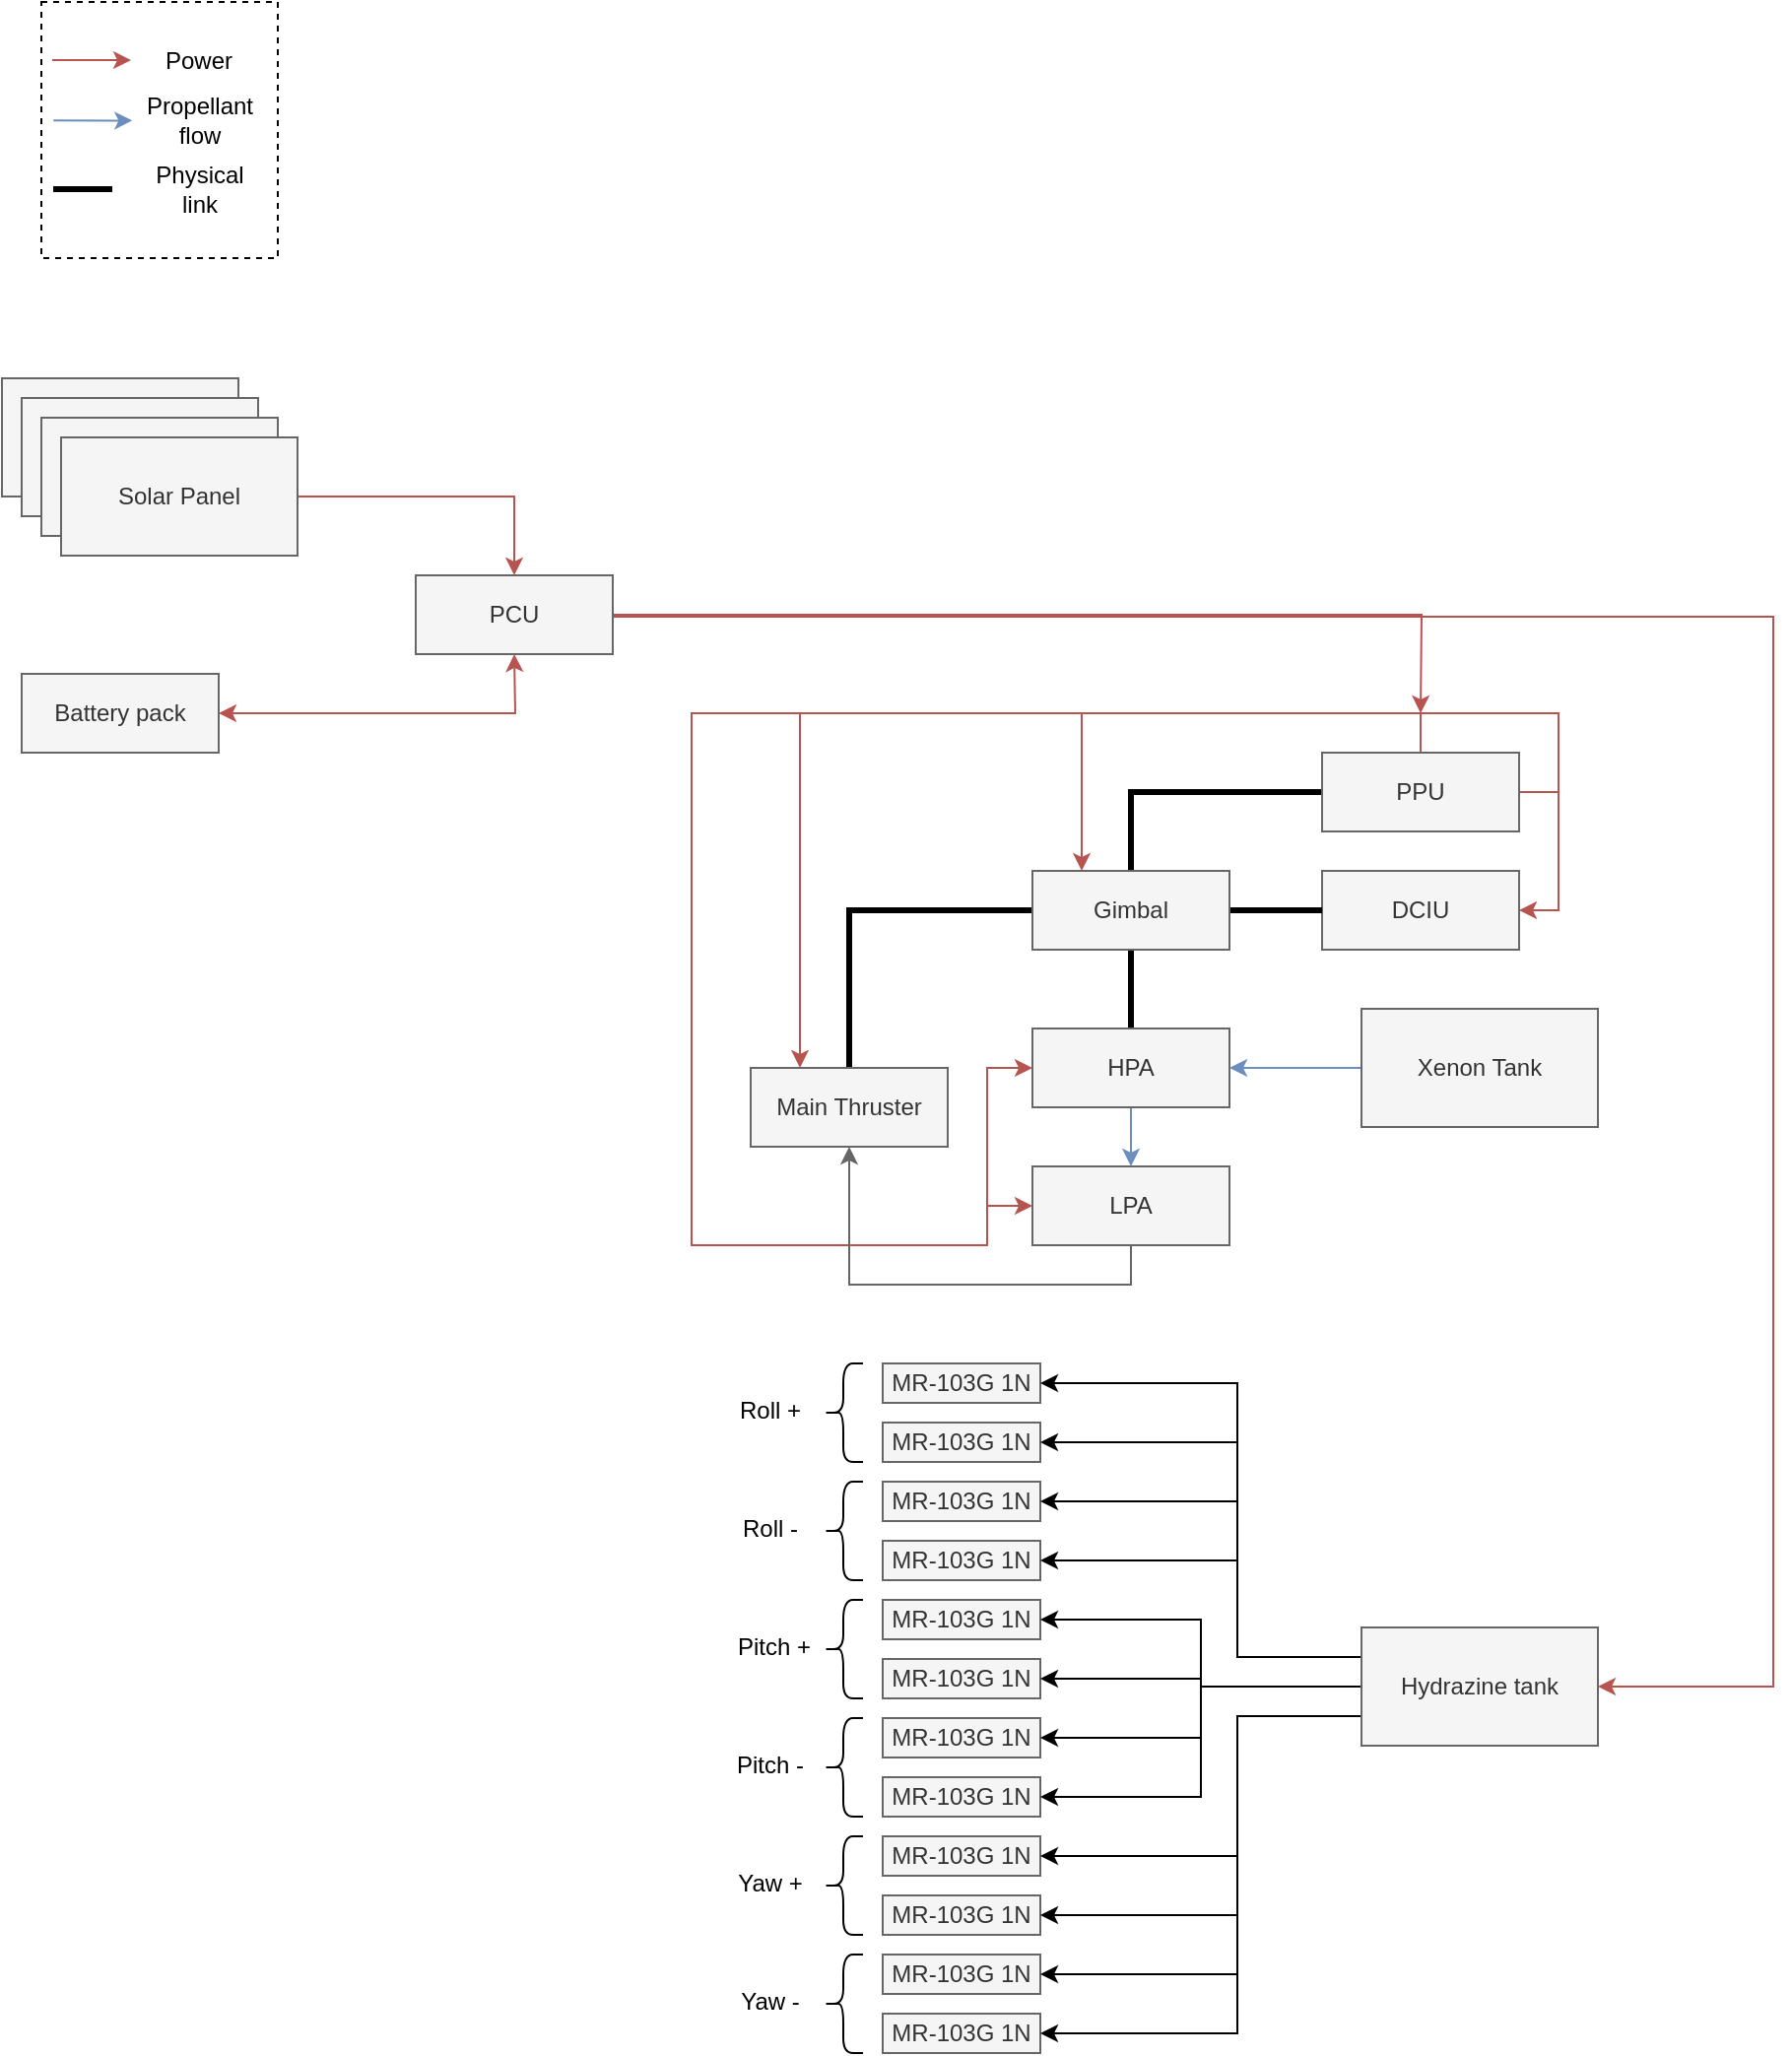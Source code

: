 <mxfile version="12.1.9" type="device" pages="1"><diagram id="CLTs23r_zzEIyEjH3qEP" name="Page-1"><mxGraphModel dx="2114" dy="1936" grid="1" gridSize="10" guides="1" tooltips="1" connect="1" arrows="1" fold="1" page="1" pageScale="1" pageWidth="827" pageHeight="1169" math="0" shadow="0"><root><mxCell id="0"/><mxCell id="1" parent="0"/><mxCell id="2UckZvZebi6hbQ-vAmGl-13" style="edgeStyle=orthogonalEdgeStyle;rounded=0;orthogonalLoop=1;jettySize=auto;html=1;exitX=0.5;exitY=0;exitDx=0;exitDy=0;entryX=0;entryY=0.5;entryDx=0;entryDy=0;endArrow=none;endFill=0;strokeWidth=3;" edge="1" parent="1" source="2UckZvZebi6hbQ-vAmGl-1" target="2UckZvZebi6hbQ-vAmGl-7"><mxGeometry relative="1" as="geometry"/></mxCell><mxCell id="2UckZvZebi6hbQ-vAmGl-1" value="Main Thruster" style="rounded=0;whiteSpace=wrap;html=1;fillColor=#f5f5f5;strokeColor=#666666;fontColor=#333333;" vertex="1" parent="1"><mxGeometry x="180" y="180" width="100" height="40" as="geometry"/></mxCell><mxCell id="2UckZvZebi6hbQ-vAmGl-18" style="edgeStyle=orthogonalEdgeStyle;rounded=0;orthogonalLoop=1;jettySize=auto;html=1;exitX=0;exitY=0.5;exitDx=0;exitDy=0;entryX=0.5;entryY=0;entryDx=0;entryDy=0;endArrow=none;endFill=0;strokeWidth=3;" edge="1" parent="1" source="2UckZvZebi6hbQ-vAmGl-3" target="2UckZvZebi6hbQ-vAmGl-7"><mxGeometry relative="1" as="geometry"/></mxCell><mxCell id="2UckZvZebi6hbQ-vAmGl-21" style="edgeStyle=orthogonalEdgeStyle;rounded=0;orthogonalLoop=1;jettySize=auto;html=1;exitX=1;exitY=0.5;exitDx=0;exitDy=0;entryX=1;entryY=0.5;entryDx=0;entryDy=0;startArrow=none;startFill=0;endArrow=classic;endFill=1;strokeWidth=1;fillColor=#f8cecc;strokeColor=#b85450;" edge="1" parent="1" source="2UckZvZebi6hbQ-vAmGl-3" target="2UckZvZebi6hbQ-vAmGl-4"><mxGeometry relative="1" as="geometry"/></mxCell><mxCell id="2UckZvZebi6hbQ-vAmGl-22" style="edgeStyle=orthogonalEdgeStyle;rounded=0;orthogonalLoop=1;jettySize=auto;html=1;exitX=1;exitY=0.5;exitDx=0;exitDy=0;startArrow=none;startFill=0;endArrow=classic;endFill=1;strokeWidth=1;entryX=0.25;entryY=0;entryDx=0;entryDy=0;fillColor=#f8cecc;strokeColor=#b85450;" edge="1" parent="1" source="2UckZvZebi6hbQ-vAmGl-3" target="2UckZvZebi6hbQ-vAmGl-7"><mxGeometry relative="1" as="geometry"><mxPoint x="348" y="70" as="targetPoint"/><Array as="points"><mxPoint x="590" y="40"/><mxPoint x="590"/><mxPoint x="348"/></Array></mxGeometry></mxCell><mxCell id="2UckZvZebi6hbQ-vAmGl-23" style="edgeStyle=orthogonalEdgeStyle;rounded=0;orthogonalLoop=1;jettySize=auto;html=1;exitX=0.5;exitY=0;exitDx=0;exitDy=0;entryX=0.25;entryY=0;entryDx=0;entryDy=0;startArrow=none;startFill=0;endArrow=classic;endFill=1;strokeWidth=1;fillColor=#f8cecc;strokeColor=#b85450;" edge="1" parent="1" source="2UckZvZebi6hbQ-vAmGl-3" target="2UckZvZebi6hbQ-vAmGl-1"><mxGeometry relative="1" as="geometry"/></mxCell><mxCell id="2UckZvZebi6hbQ-vAmGl-24" style="edgeStyle=orthogonalEdgeStyle;rounded=0;orthogonalLoop=1;jettySize=auto;html=1;exitX=0.5;exitY=0;exitDx=0;exitDy=0;entryX=0;entryY=0.5;entryDx=0;entryDy=0;startArrow=none;startFill=0;endArrow=classic;endFill=1;strokeWidth=1;fillColor=#f8cecc;strokeColor=#b85450;" edge="1" parent="1" source="2UckZvZebi6hbQ-vAmGl-3" target="2UckZvZebi6hbQ-vAmGl-5"><mxGeometry relative="1" as="geometry"><Array as="points"><mxPoint x="520"/><mxPoint x="150"/><mxPoint x="150" y="270"/><mxPoint x="300" y="270"/><mxPoint x="300" y="250"/></Array></mxGeometry></mxCell><mxCell id="2UckZvZebi6hbQ-vAmGl-26" style="edgeStyle=orthogonalEdgeStyle;rounded=0;orthogonalLoop=1;jettySize=auto;html=1;exitX=0.5;exitY=0;exitDx=0;exitDy=0;entryX=0;entryY=0.5;entryDx=0;entryDy=0;startArrow=none;startFill=0;endArrow=classic;endFill=1;strokeWidth=1;fillColor=#f8cecc;strokeColor=#b85450;" edge="1" parent="1" source="2UckZvZebi6hbQ-vAmGl-3" target="2UckZvZebi6hbQ-vAmGl-6"><mxGeometry relative="1" as="geometry"><Array as="points"><mxPoint x="520"/><mxPoint x="150"/><mxPoint x="150" y="270"/><mxPoint x="300" y="270"/><mxPoint x="300" y="180"/></Array></mxGeometry></mxCell><mxCell id="2UckZvZebi6hbQ-vAmGl-3" value="PPU" style="rounded=0;whiteSpace=wrap;html=1;fillColor=#f5f5f5;strokeColor=#666666;fontColor=#333333;" vertex="1" parent="1"><mxGeometry x="470" y="20" width="100" height="40" as="geometry"/></mxCell><mxCell id="2UckZvZebi6hbQ-vAmGl-4" value="DCIU" style="rounded=0;whiteSpace=wrap;html=1;fillColor=#f5f5f5;strokeColor=#666666;fontColor=#333333;" vertex="1" parent="1"><mxGeometry x="470" y="80" width="100" height="40" as="geometry"/></mxCell><mxCell id="2UckZvZebi6hbQ-vAmGl-28" style="edgeStyle=orthogonalEdgeStyle;rounded=0;orthogonalLoop=1;jettySize=auto;html=1;exitX=0.5;exitY=1;exitDx=0;exitDy=0;entryX=0.5;entryY=1;entryDx=0;entryDy=0;startArrow=none;startFill=0;endArrow=classic;endFill=1;strokeWidth=1;fillColor=#f5f5f5;strokeColor=#666666;" edge="1" parent="1" source="2UckZvZebi6hbQ-vAmGl-5" target="2UckZvZebi6hbQ-vAmGl-1"><mxGeometry relative="1" as="geometry"/></mxCell><mxCell id="2UckZvZebi6hbQ-vAmGl-5" value="LPA" style="rounded=0;whiteSpace=wrap;html=1;fillColor=#f5f5f5;strokeColor=#666666;fontColor=#333333;" vertex="1" parent="1"><mxGeometry x="323" y="230" width="100" height="40" as="geometry"/></mxCell><mxCell id="2UckZvZebi6hbQ-vAmGl-15" style="edgeStyle=orthogonalEdgeStyle;rounded=0;orthogonalLoop=1;jettySize=auto;html=1;exitX=0.5;exitY=0;exitDx=0;exitDy=0;endArrow=none;endFill=0;strokeWidth=3;" edge="1" parent="1" source="2UckZvZebi6hbQ-vAmGl-6" target="2UckZvZebi6hbQ-vAmGl-7"><mxGeometry relative="1" as="geometry"/></mxCell><mxCell id="2UckZvZebi6hbQ-vAmGl-27" style="edgeStyle=orthogonalEdgeStyle;rounded=0;orthogonalLoop=1;jettySize=auto;html=1;exitX=0.5;exitY=1;exitDx=0;exitDy=0;entryX=0.5;entryY=0;entryDx=0;entryDy=0;startArrow=none;startFill=0;endArrow=classic;endFill=1;strokeWidth=1;fillColor=#dae8fc;strokeColor=#6c8ebf;" edge="1" parent="1" source="2UckZvZebi6hbQ-vAmGl-6" target="2UckZvZebi6hbQ-vAmGl-5"><mxGeometry relative="1" as="geometry"/></mxCell><mxCell id="2UckZvZebi6hbQ-vAmGl-6" value="HPA" style="rounded=0;whiteSpace=wrap;html=1;fillColor=#f5f5f5;strokeColor=#666666;fontColor=#333333;" vertex="1" parent="1"><mxGeometry x="323" y="160" width="100" height="40" as="geometry"/></mxCell><mxCell id="2UckZvZebi6hbQ-vAmGl-17" style="edgeStyle=orthogonalEdgeStyle;rounded=0;orthogonalLoop=1;jettySize=auto;html=1;exitX=1;exitY=0.5;exitDx=0;exitDy=0;entryX=0;entryY=0.5;entryDx=0;entryDy=0;endArrow=none;endFill=0;strokeWidth=3;" edge="1" parent="1" source="2UckZvZebi6hbQ-vAmGl-7" target="2UckZvZebi6hbQ-vAmGl-4"><mxGeometry relative="1" as="geometry"/></mxCell><mxCell id="2UckZvZebi6hbQ-vAmGl-7" value="Gimbal" style="rounded=0;whiteSpace=wrap;html=1;fillColor=#f5f5f5;strokeColor=#666666;fontColor=#333333;" vertex="1" parent="1"><mxGeometry x="323" y="80" width="100" height="40" as="geometry"/></mxCell><mxCell id="2UckZvZebi6hbQ-vAmGl-25" style="edgeStyle=orthogonalEdgeStyle;rounded=0;orthogonalLoop=1;jettySize=auto;html=1;exitX=0;exitY=0.5;exitDx=0;exitDy=0;entryX=1;entryY=0.5;entryDx=0;entryDy=0;startArrow=none;startFill=0;endArrow=classic;endFill=1;strokeWidth=1;fillColor=#dae8fc;strokeColor=#6c8ebf;" edge="1" parent="1" source="2UckZvZebi6hbQ-vAmGl-14" target="2UckZvZebi6hbQ-vAmGl-6"><mxGeometry relative="1" as="geometry"/></mxCell><mxCell id="2UckZvZebi6hbQ-vAmGl-14" value="Xenon Tank" style="rounded=0;whiteSpace=wrap;html=1;fillColor=#f5f5f5;strokeColor=#666666;fontColor=#333333;" vertex="1" parent="1"><mxGeometry x="490" y="150" width="120" height="60" as="geometry"/></mxCell><mxCell id="2UckZvZebi6hbQ-vAmGl-31" value="MR-103G 1N" style="rounded=0;whiteSpace=wrap;html=1;fillColor=#f5f5f5;strokeColor=#666666;fontColor=#333333;" vertex="1" parent="1"><mxGeometry x="247" y="330" width="80" height="20" as="geometry"/></mxCell><mxCell id="2UckZvZebi6hbQ-vAmGl-32" value="MR-103G 1N" style="rounded=0;whiteSpace=wrap;html=1;fillColor=#f5f5f5;strokeColor=#666666;fontColor=#333333;" vertex="1" parent="1"><mxGeometry x="247" y="360" width="80" height="20" as="geometry"/></mxCell><mxCell id="2UckZvZebi6hbQ-vAmGl-33" value="MR-103G 1N" style="rounded=0;whiteSpace=wrap;html=1;fillColor=#f5f5f5;strokeColor=#666666;fontColor=#333333;" vertex="1" parent="1"><mxGeometry x="247" y="390" width="80" height="20" as="geometry"/></mxCell><mxCell id="2UckZvZebi6hbQ-vAmGl-34" value="MR-103G 1N" style="rounded=0;whiteSpace=wrap;html=1;fillColor=#f5f5f5;strokeColor=#666666;fontColor=#333333;" vertex="1" parent="1"><mxGeometry x="247" y="420" width="80" height="20" as="geometry"/></mxCell><mxCell id="2UckZvZebi6hbQ-vAmGl-35" value="MR-103G 1N" style="rounded=0;whiteSpace=wrap;html=1;fillColor=#f5f5f5;strokeColor=#666666;fontColor=#333333;" vertex="1" parent="1"><mxGeometry x="247" y="450" width="80" height="20" as="geometry"/></mxCell><mxCell id="2UckZvZebi6hbQ-vAmGl-36" value="MR-103G 1N" style="rounded=0;whiteSpace=wrap;html=1;fillColor=#f5f5f5;strokeColor=#666666;fontColor=#333333;" vertex="1" parent="1"><mxGeometry x="247" y="480" width="80" height="20" as="geometry"/></mxCell><mxCell id="2UckZvZebi6hbQ-vAmGl-37" value="MR-103G 1N" style="rounded=0;whiteSpace=wrap;html=1;fillColor=#f5f5f5;strokeColor=#666666;fontColor=#333333;" vertex="1" parent="1"><mxGeometry x="247" y="510" width="80" height="20" as="geometry"/></mxCell><mxCell id="2UckZvZebi6hbQ-vAmGl-38" value="MR-103G 1N" style="rounded=0;whiteSpace=wrap;html=1;fillColor=#f5f5f5;strokeColor=#666666;fontColor=#333333;" vertex="1" parent="1"><mxGeometry x="247" y="540" width="80" height="20" as="geometry"/></mxCell><mxCell id="2UckZvZebi6hbQ-vAmGl-39" value="MR-103G 1N" style="rounded=0;whiteSpace=wrap;html=1;fillColor=#f5f5f5;strokeColor=#666666;fontColor=#333333;" vertex="1" parent="1"><mxGeometry x="247" y="570" width="80" height="20" as="geometry"/></mxCell><mxCell id="2UckZvZebi6hbQ-vAmGl-40" value="MR-103G 1N" style="rounded=0;whiteSpace=wrap;html=1;fillColor=#f5f5f5;strokeColor=#666666;fontColor=#333333;" vertex="1" parent="1"><mxGeometry x="247" y="600" width="80" height="20" as="geometry"/></mxCell><mxCell id="2UckZvZebi6hbQ-vAmGl-41" value="MR-103G 1N" style="rounded=0;whiteSpace=wrap;html=1;fillColor=#f5f5f5;strokeColor=#666666;fontColor=#333333;" vertex="1" parent="1"><mxGeometry x="247" y="630" width="80" height="20" as="geometry"/></mxCell><mxCell id="2UckZvZebi6hbQ-vAmGl-42" value="MR-103G 1N" style="rounded=0;whiteSpace=wrap;html=1;fillColor=#f5f5f5;strokeColor=#666666;fontColor=#333333;" vertex="1" parent="1"><mxGeometry x="247" y="660" width="80" height="20" as="geometry"/></mxCell><mxCell id="2UckZvZebi6hbQ-vAmGl-43" value="" style="shape=curlyBracket;whiteSpace=wrap;html=1;rounded=1;rotation=0;" vertex="1" parent="1"><mxGeometry x="217" y="330" width="20" height="50" as="geometry"/></mxCell><mxCell id="2UckZvZebi6hbQ-vAmGl-45" value="Roll +" style="text;html=1;strokeColor=none;fillColor=none;align=center;verticalAlign=middle;whiteSpace=wrap;rounded=0;" vertex="1" parent="1"><mxGeometry x="170" y="344" width="40" height="20" as="geometry"/></mxCell><mxCell id="2UckZvZebi6hbQ-vAmGl-46" value="" style="shape=curlyBracket;whiteSpace=wrap;html=1;rounded=1;rotation=0;" vertex="1" parent="1"><mxGeometry x="217" y="390" width="20" height="50" as="geometry"/></mxCell><mxCell id="2UckZvZebi6hbQ-vAmGl-47" value="Roll -" style="text;html=1;strokeColor=none;fillColor=none;align=center;verticalAlign=middle;whiteSpace=wrap;rounded=0;" vertex="1" parent="1"><mxGeometry x="170" y="404" width="40" height="20" as="geometry"/></mxCell><mxCell id="2UckZvZebi6hbQ-vAmGl-48" value="" style="shape=curlyBracket;whiteSpace=wrap;html=1;rounded=1;rotation=0;" vertex="1" parent="1"><mxGeometry x="217" y="450" width="20" height="50" as="geometry"/></mxCell><mxCell id="2UckZvZebi6hbQ-vAmGl-49" value="Pitch +" style="text;html=1;strokeColor=none;fillColor=none;align=center;verticalAlign=middle;whiteSpace=wrap;rounded=0;" vertex="1" parent="1"><mxGeometry x="167" y="464" width="50" height="20" as="geometry"/></mxCell><mxCell id="2UckZvZebi6hbQ-vAmGl-50" value="" style="shape=curlyBracket;whiteSpace=wrap;html=1;rounded=1;rotation=0;" vertex="1" parent="1"><mxGeometry x="217" y="510" width="20" height="50" as="geometry"/></mxCell><mxCell id="2UckZvZebi6hbQ-vAmGl-51" value="Pitch -" style="text;html=1;strokeColor=none;fillColor=none;align=center;verticalAlign=middle;whiteSpace=wrap;rounded=0;" vertex="1" parent="1"><mxGeometry x="170" y="524" width="40" height="20" as="geometry"/></mxCell><mxCell id="2UckZvZebi6hbQ-vAmGl-52" value="" style="shape=curlyBracket;whiteSpace=wrap;html=1;rounded=1;rotation=0;" vertex="1" parent="1"><mxGeometry x="217" y="570" width="20" height="50" as="geometry"/></mxCell><mxCell id="2UckZvZebi6hbQ-vAmGl-53" value="Yaw +" style="text;html=1;strokeColor=none;fillColor=none;align=center;verticalAlign=middle;whiteSpace=wrap;rounded=0;" vertex="1" parent="1"><mxGeometry x="170" y="584" width="40" height="20" as="geometry"/></mxCell><mxCell id="2UckZvZebi6hbQ-vAmGl-54" value="" style="shape=curlyBracket;whiteSpace=wrap;html=1;rounded=1;rotation=0;" vertex="1" parent="1"><mxGeometry x="217" y="630" width="20" height="50" as="geometry"/></mxCell><mxCell id="2UckZvZebi6hbQ-vAmGl-55" value="Yaw -" style="text;html=1;strokeColor=none;fillColor=none;align=center;verticalAlign=middle;whiteSpace=wrap;rounded=0;" vertex="1" parent="1"><mxGeometry x="170" y="644" width="40" height="20" as="geometry"/></mxCell><mxCell id="2UckZvZebi6hbQ-vAmGl-57" style="edgeStyle=orthogonalEdgeStyle;rounded=0;orthogonalLoop=1;jettySize=auto;html=1;exitX=0;exitY=0.5;exitDx=0;exitDy=0;entryX=1;entryY=0.5;entryDx=0;entryDy=0;startArrow=none;startFill=0;endArrow=classic;endFill=1;strokeWidth=1;" edge="1" parent="1" source="2UckZvZebi6hbQ-vAmGl-56" target="2UckZvZebi6hbQ-vAmGl-35"><mxGeometry relative="1" as="geometry"/></mxCell><mxCell id="2UckZvZebi6hbQ-vAmGl-58" style="edgeStyle=orthogonalEdgeStyle;rounded=0;orthogonalLoop=1;jettySize=auto;html=1;exitX=0;exitY=0.5;exitDx=0;exitDy=0;entryX=1;entryY=0.5;entryDx=0;entryDy=0;startArrow=none;startFill=0;endArrow=classic;endFill=1;strokeWidth=1;" edge="1" parent="1" source="2UckZvZebi6hbQ-vAmGl-56" target="2UckZvZebi6hbQ-vAmGl-36"><mxGeometry relative="1" as="geometry"/></mxCell><mxCell id="2UckZvZebi6hbQ-vAmGl-59" style="edgeStyle=orthogonalEdgeStyle;rounded=0;orthogonalLoop=1;jettySize=auto;html=1;exitX=0;exitY=0.5;exitDx=0;exitDy=0;entryX=1;entryY=0.5;entryDx=0;entryDy=0;startArrow=none;startFill=0;endArrow=classic;endFill=1;strokeWidth=1;" edge="1" parent="1" source="2UckZvZebi6hbQ-vAmGl-56" target="2UckZvZebi6hbQ-vAmGl-37"><mxGeometry relative="1" as="geometry"/></mxCell><mxCell id="2UckZvZebi6hbQ-vAmGl-60" style="edgeStyle=orthogonalEdgeStyle;rounded=0;orthogonalLoop=1;jettySize=auto;html=1;exitX=0;exitY=0.5;exitDx=0;exitDy=0;entryX=1;entryY=0.5;entryDx=0;entryDy=0;startArrow=none;startFill=0;endArrow=classic;endFill=1;strokeWidth=1;" edge="1" parent="1" source="2UckZvZebi6hbQ-vAmGl-56" target="2UckZvZebi6hbQ-vAmGl-38"><mxGeometry relative="1" as="geometry"/></mxCell><mxCell id="2UckZvZebi6hbQ-vAmGl-61" style="edgeStyle=orthogonalEdgeStyle;rounded=0;orthogonalLoop=1;jettySize=auto;html=1;exitX=0;exitY=0.25;exitDx=0;exitDy=0;entryX=1;entryY=0.5;entryDx=0;entryDy=0;startArrow=none;startFill=0;endArrow=classic;endFill=1;strokeWidth=1;" edge="1" parent="1" source="2UckZvZebi6hbQ-vAmGl-56" target="2UckZvZebi6hbQ-vAmGl-31"><mxGeometry relative="1" as="geometry"><Array as="points"><mxPoint x="427" y="479"/><mxPoint x="427" y="340"/></Array></mxGeometry></mxCell><mxCell id="2UckZvZebi6hbQ-vAmGl-62" style="edgeStyle=orthogonalEdgeStyle;rounded=0;orthogonalLoop=1;jettySize=auto;html=1;exitX=0;exitY=0.25;exitDx=0;exitDy=0;entryX=1;entryY=0.5;entryDx=0;entryDy=0;startArrow=none;startFill=0;endArrow=classic;endFill=1;strokeWidth=1;" edge="1" parent="1" source="2UckZvZebi6hbQ-vAmGl-56" target="2UckZvZebi6hbQ-vAmGl-32"><mxGeometry relative="1" as="geometry"><Array as="points"><mxPoint x="427" y="479"/><mxPoint x="427" y="370"/></Array></mxGeometry></mxCell><mxCell id="2UckZvZebi6hbQ-vAmGl-64" style="edgeStyle=orthogonalEdgeStyle;rounded=0;orthogonalLoop=1;jettySize=auto;html=1;exitX=0;exitY=0.25;exitDx=0;exitDy=0;entryX=1;entryY=0.5;entryDx=0;entryDy=0;startArrow=none;startFill=0;endArrow=classic;endFill=1;strokeWidth=1;" edge="1" parent="1" source="2UckZvZebi6hbQ-vAmGl-56" target="2UckZvZebi6hbQ-vAmGl-33"><mxGeometry relative="1" as="geometry"><Array as="points"><mxPoint x="427" y="479"/><mxPoint x="427" y="400"/></Array></mxGeometry></mxCell><mxCell id="2UckZvZebi6hbQ-vAmGl-65" style="edgeStyle=orthogonalEdgeStyle;rounded=0;orthogonalLoop=1;jettySize=auto;html=1;exitX=0;exitY=0.25;exitDx=0;exitDy=0;entryX=1;entryY=0.5;entryDx=0;entryDy=0;startArrow=none;startFill=0;endArrow=classic;endFill=1;strokeWidth=1;" edge="1" parent="1" source="2UckZvZebi6hbQ-vAmGl-56" target="2UckZvZebi6hbQ-vAmGl-34"><mxGeometry relative="1" as="geometry"><Array as="points"><mxPoint x="427" y="479"/><mxPoint x="427" y="430"/></Array></mxGeometry></mxCell><mxCell id="2UckZvZebi6hbQ-vAmGl-66" style="edgeStyle=orthogonalEdgeStyle;rounded=0;orthogonalLoop=1;jettySize=auto;html=1;exitX=0;exitY=0.75;exitDx=0;exitDy=0;entryX=1;entryY=0.5;entryDx=0;entryDy=0;startArrow=none;startFill=0;endArrow=classic;endFill=1;strokeWidth=1;" edge="1" parent="1" source="2UckZvZebi6hbQ-vAmGl-56" target="2UckZvZebi6hbQ-vAmGl-39"><mxGeometry relative="1" as="geometry"><Array as="points"><mxPoint x="427" y="509"/><mxPoint x="427" y="580"/></Array></mxGeometry></mxCell><mxCell id="2UckZvZebi6hbQ-vAmGl-67" style="edgeStyle=orthogonalEdgeStyle;rounded=0;orthogonalLoop=1;jettySize=auto;html=1;exitX=0;exitY=0.75;exitDx=0;exitDy=0;entryX=1;entryY=0.5;entryDx=0;entryDy=0;startArrow=none;startFill=0;endArrow=classic;endFill=1;strokeWidth=1;" edge="1" parent="1" source="2UckZvZebi6hbQ-vAmGl-56" target="2UckZvZebi6hbQ-vAmGl-40"><mxGeometry relative="1" as="geometry"><Array as="points"><mxPoint x="427" y="509"/><mxPoint x="427" y="610"/></Array></mxGeometry></mxCell><mxCell id="2UckZvZebi6hbQ-vAmGl-68" style="edgeStyle=orthogonalEdgeStyle;rounded=0;orthogonalLoop=1;jettySize=auto;html=1;exitX=0;exitY=0.75;exitDx=0;exitDy=0;entryX=1;entryY=0.5;entryDx=0;entryDy=0;startArrow=none;startFill=0;endArrow=classic;endFill=1;strokeWidth=1;" edge="1" parent="1" source="2UckZvZebi6hbQ-vAmGl-56" target="2UckZvZebi6hbQ-vAmGl-41"><mxGeometry relative="1" as="geometry"><Array as="points"><mxPoint x="427" y="509"/><mxPoint x="427" y="640"/></Array></mxGeometry></mxCell><mxCell id="2UckZvZebi6hbQ-vAmGl-69" style="edgeStyle=orthogonalEdgeStyle;rounded=0;orthogonalLoop=1;jettySize=auto;html=1;exitX=0;exitY=0.75;exitDx=0;exitDy=0;entryX=1;entryY=0.5;entryDx=0;entryDy=0;startArrow=none;startFill=0;endArrow=classic;endFill=1;strokeWidth=1;" edge="1" parent="1" source="2UckZvZebi6hbQ-vAmGl-56" target="2UckZvZebi6hbQ-vAmGl-42"><mxGeometry relative="1" as="geometry"><Array as="points"><mxPoint x="427" y="509"/><mxPoint x="427" y="670"/></Array></mxGeometry></mxCell><mxCell id="2UckZvZebi6hbQ-vAmGl-56" value="Hydrazine tank" style="rounded=0;whiteSpace=wrap;html=1;fillColor=#f5f5f5;strokeColor=#666666;fontColor=#333333;" vertex="1" parent="1"><mxGeometry x="490" y="464" width="120" height="60" as="geometry"/></mxCell><mxCell id="2UckZvZebi6hbQ-vAmGl-70" value="" style="rounded=0;whiteSpace=wrap;html=1;fillColor=none;dashed=1;" vertex="1" parent="1"><mxGeometry x="-180" y="-361" width="120" height="130" as="geometry"/></mxCell><mxCell id="2UckZvZebi6hbQ-vAmGl-71" value="Power" style="text;html=1;strokeColor=none;fillColor=none;align=center;verticalAlign=middle;whiteSpace=wrap;rounded=0;" vertex="1" parent="1"><mxGeometry x="-120" y="-341" width="40" height="20" as="geometry"/></mxCell><mxCell id="2UckZvZebi6hbQ-vAmGl-72" value="Propellant flow" style="text;html=1;strokeColor=none;fillColor=none;align=center;verticalAlign=middle;whiteSpace=wrap;rounded=0;" vertex="1" parent="1"><mxGeometry x="-127.5" y="-311" width="55" height="20" as="geometry"/></mxCell><mxCell id="2UckZvZebi6hbQ-vAmGl-73" value="Physical link" style="text;html=1;strokeColor=none;fillColor=none;align=center;verticalAlign=middle;whiteSpace=wrap;rounded=0;" vertex="1" parent="1"><mxGeometry x="-127.5" y="-276" width="55" height="20" as="geometry"/></mxCell><mxCell id="2UckZvZebi6hbQ-vAmGl-74" style="edgeStyle=orthogonalEdgeStyle;rounded=0;orthogonalLoop=1;jettySize=auto;html=1;endArrow=none;endFill=0;strokeWidth=3;" edge="1" parent="1"><mxGeometry relative="1" as="geometry"><mxPoint x="-154" y="-266" as="sourcePoint"/><mxPoint x="-144" y="-266" as="targetPoint"/><Array as="points"><mxPoint x="-174" y="-266"/><mxPoint x="-234" y="-266"/></Array></mxGeometry></mxCell><mxCell id="2UckZvZebi6hbQ-vAmGl-75" style="edgeStyle=orthogonalEdgeStyle;rounded=0;orthogonalLoop=1;jettySize=auto;html=1;startArrow=none;startFill=0;endArrow=classic;endFill=1;strokeWidth=1;fillColor=#f8cecc;strokeColor=#b85450;" edge="1" parent="1"><mxGeometry relative="1" as="geometry"><mxPoint x="-174.5" y="-331.5" as="sourcePoint"/><mxPoint x="-134.5" y="-331.5" as="targetPoint"/><Array as="points"><mxPoint x="-164.5" y="-331.5"/><mxPoint x="-164.5" y="-331.5"/></Array></mxGeometry></mxCell><mxCell id="2UckZvZebi6hbQ-vAmGl-79" style="edgeStyle=orthogonalEdgeStyle;rounded=0;orthogonalLoop=1;jettySize=auto;html=1;startArrow=none;startFill=0;endArrow=classic;endFill=1;strokeWidth=1;fillColor=#dae8fc;strokeColor=#6c8ebf;" edge="1" parent="1"><mxGeometry relative="1" as="geometry"><mxPoint x="-173.879" y="-300.828" as="sourcePoint"/><mxPoint x="-133.879" y="-300.828" as="targetPoint"/><Array as="points"><mxPoint x="-143.5" y="-301"/><mxPoint x="-143.5" y="-301"/></Array></mxGeometry></mxCell><mxCell id="2UckZvZebi6hbQ-vAmGl-80" value="Solar Panel" style="rounded=0;whiteSpace=wrap;html=1;fillColor=#f5f5f5;strokeColor=#666666;fontColor=#333333;" vertex="1" parent="1"><mxGeometry x="-200" y="-170" width="120" height="60" as="geometry"/></mxCell><mxCell id="2UckZvZebi6hbQ-vAmGl-84" style="edgeStyle=orthogonalEdgeStyle;rounded=0;orthogonalLoop=1;jettySize=auto;html=1;exitX=1;exitY=0.5;exitDx=0;exitDy=0;entryX=0.5;entryY=0;entryDx=0;entryDy=0;startArrow=none;startFill=0;endArrow=classic;endFill=1;strokeWidth=1;fillColor=#f8cecc;strokeColor=#b85450;" edge="1" parent="1" source="2UckZvZebi6hbQ-vAmGl-96" target="2UckZvZebi6hbQ-vAmGl-82"><mxGeometry relative="1" as="geometry"/></mxCell><mxCell id="2UckZvZebi6hbQ-vAmGl-81" value="Solar Panel" style="rounded=0;whiteSpace=wrap;html=1;fillColor=#f5f5f5;strokeColor=#666666;fontColor=#333333;" vertex="1" parent="1"><mxGeometry x="-190" y="-160" width="120" height="60" as="geometry"/></mxCell><mxCell id="2UckZvZebi6hbQ-vAmGl-93" style="edgeStyle=orthogonalEdgeStyle;rounded=0;orthogonalLoop=1;jettySize=auto;html=1;exitX=1;exitY=0.5;exitDx=0;exitDy=0;startArrow=none;startFill=0;endArrow=classic;endFill=1;strokeWidth=1;fillColor=#f8cecc;strokeColor=#b85450;" edge="1" parent="1" source="2UckZvZebi6hbQ-vAmGl-82"><mxGeometry relative="1" as="geometry"><mxPoint x="520" as="targetPoint"/></mxGeometry></mxCell><mxCell id="2UckZvZebi6hbQ-vAmGl-97" style="edgeStyle=orthogonalEdgeStyle;rounded=0;orthogonalLoop=1;jettySize=auto;html=1;exitX=1;exitY=0.5;exitDx=0;exitDy=0;entryX=1;entryY=0.5;entryDx=0;entryDy=0;startArrow=none;startFill=0;endArrow=classic;endFill=1;strokeWidth=1;fillColor=#f8cecc;strokeColor=#b85450;" edge="1" parent="1" source="2UckZvZebi6hbQ-vAmGl-82" target="2UckZvZebi6hbQ-vAmGl-56"><mxGeometry relative="1" as="geometry"><Array as="points"><mxPoint x="699" y="-49"/><mxPoint x="699" y="494"/></Array></mxGeometry></mxCell><mxCell id="2UckZvZebi6hbQ-vAmGl-82" value="PCU" style="rounded=0;whiteSpace=wrap;html=1;fillColor=#f5f5f5;strokeColor=#666666;fontColor=#333333;" vertex="1" parent="1"><mxGeometry x="10" y="-70" width="100" height="40" as="geometry"/></mxCell><mxCell id="2UckZvZebi6hbQ-vAmGl-85" style="edgeStyle=orthogonalEdgeStyle;rounded=0;orthogonalLoop=1;jettySize=auto;html=1;exitX=1;exitY=0.5;exitDx=0;exitDy=0;startArrow=classic;startFill=1;endArrow=classic;endFill=1;strokeWidth=1;fillColor=#f8cecc;strokeColor=#b85450;" edge="1" parent="1" source="2UckZvZebi6hbQ-vAmGl-83"><mxGeometry relative="1" as="geometry"><mxPoint x="60" y="-30.0" as="targetPoint"/></mxGeometry></mxCell><mxCell id="2UckZvZebi6hbQ-vAmGl-83" value="Battery pack" style="rounded=0;whiteSpace=wrap;html=1;fillColor=#f5f5f5;strokeColor=#666666;fontColor=#333333;" vertex="1" parent="1"><mxGeometry x="-190" y="-20" width="100" height="40" as="geometry"/></mxCell><mxCell id="2UckZvZebi6hbQ-vAmGl-94" value="Solar Panel" style="rounded=0;whiteSpace=wrap;html=1;fillColor=#f5f5f5;strokeColor=#666666;fontColor=#333333;" vertex="1" parent="1"><mxGeometry x="-190" y="-160" width="120" height="60" as="geometry"/></mxCell><mxCell id="2UckZvZebi6hbQ-vAmGl-95" value="Solar Panel" style="rounded=0;whiteSpace=wrap;html=1;fillColor=#f5f5f5;strokeColor=#666666;fontColor=#333333;" vertex="1" parent="1"><mxGeometry x="-180" y="-150" width="120" height="60" as="geometry"/></mxCell><mxCell id="2UckZvZebi6hbQ-vAmGl-96" value="Solar Panel" style="rounded=0;whiteSpace=wrap;html=1;fillColor=#f5f5f5;strokeColor=#666666;fontColor=#333333;" vertex="1" parent="1"><mxGeometry x="-170" y="-140" width="120" height="60" as="geometry"/></mxCell></root></mxGraphModel></diagram></mxfile>